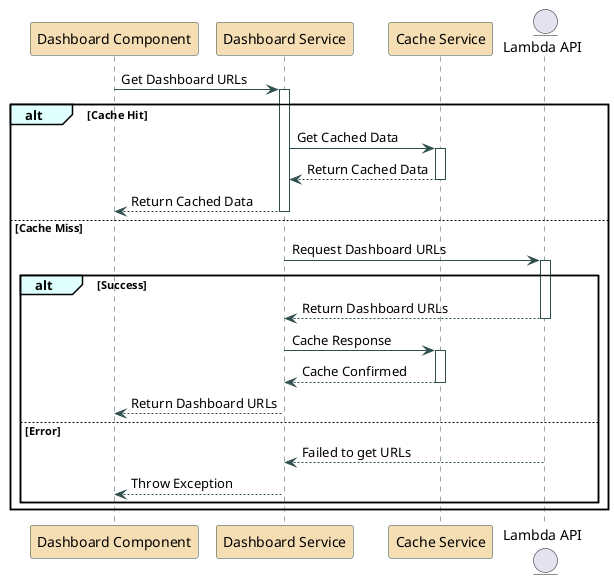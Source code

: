 @startuml dashboard-service-sequence

skinparam sequenceArrowColor DarkSlateGray
skinparam sequenceGroupBackgroundColor LightCyan
skinparam sequenceLifeLineBorderColor DarkSlateGray
skinparam sequenceParticipantBackgroundColor Wheat
skinparam sequenceParticipantBorderColor DarkSlateGray

participant "Dashboard Component" as DC
participant "Dashboard Service" as DS
participant "Cache Service" as CS
entity "Lambda API" as LA

DC -> DS: Get Dashboard URLs
activate DS

alt Cache Hit
    DS -> CS: Get Cached Data
    activate CS
    CS --> DS: Return Cached Data
    deactivate CS
    DS --> DC: Return Cached Data
    deactivate DS
else Cache Miss
    DS -> LA: Request Dashboard URLs
    activate LA

    alt Success
        LA --> DS: Return Dashboard URLs
        deactivate LA
        DS -> CS: Cache Response
        activate CS
        CS --> DS: Cache Confirmed
        deactivate CS
        DS --> DC: Return Dashboard URLs
        deactivate DS
    else Error
        LA --> DS: Failed to get URLs
        deactivate LA
        DS --> DC: Throw Exception
        deactivate DS
    end
end

@enduml 